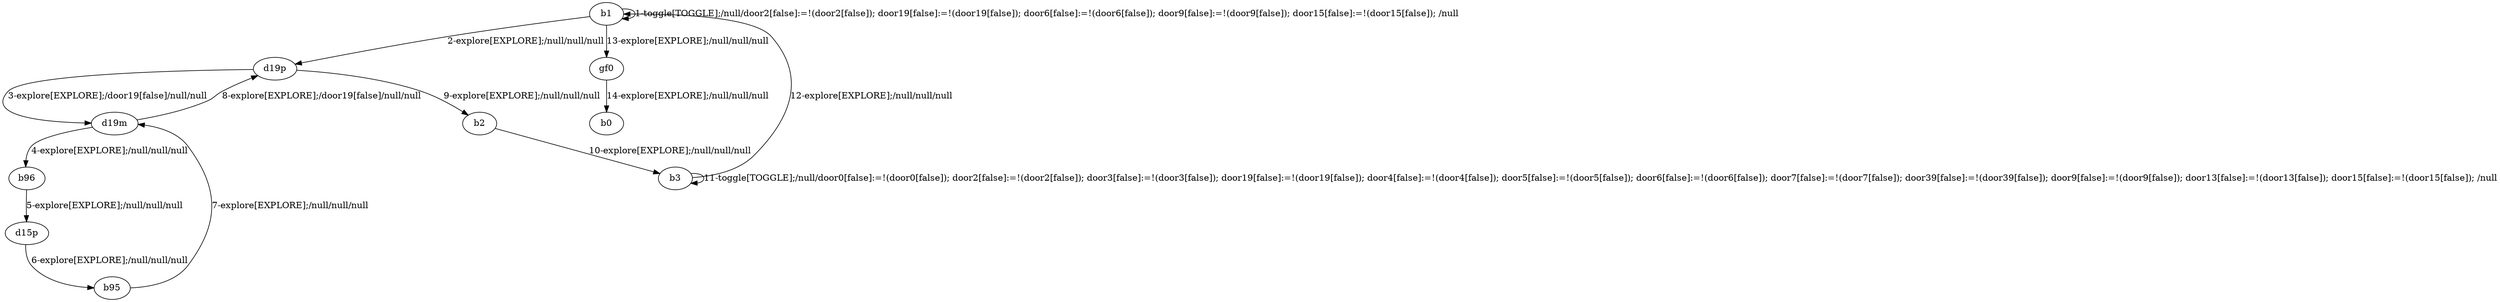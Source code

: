 # Total number of goals covered by this test: 1
# d19m --> d19p

digraph g {
"b1" -> "b1" [label = "1-toggle[TOGGLE];/null/door2[false]:=!(door2[false]); door19[false]:=!(door19[false]); door6[false]:=!(door6[false]); door9[false]:=!(door9[false]); door15[false]:=!(door15[false]); /null"];
"b1" -> "d19p" [label = "2-explore[EXPLORE];/null/null/null"];
"d19p" -> "d19m" [label = "3-explore[EXPLORE];/door19[false]/null/null"];
"d19m" -> "b96" [label = "4-explore[EXPLORE];/null/null/null"];
"b96" -> "d15p" [label = "5-explore[EXPLORE];/null/null/null"];
"d15p" -> "b95" [label = "6-explore[EXPLORE];/null/null/null"];
"b95" -> "d19m" [label = "7-explore[EXPLORE];/null/null/null"];
"d19m" -> "d19p" [label = "8-explore[EXPLORE];/door19[false]/null/null"];
"d19p" -> "b2" [label = "9-explore[EXPLORE];/null/null/null"];
"b2" -> "b3" [label = "10-explore[EXPLORE];/null/null/null"];
"b3" -> "b3" [label = "11-toggle[TOGGLE];/null/door0[false]:=!(door0[false]); door2[false]:=!(door2[false]); door3[false]:=!(door3[false]); door19[false]:=!(door19[false]); door4[false]:=!(door4[false]); door5[false]:=!(door5[false]); door6[false]:=!(door6[false]); door7[false]:=!(door7[false]); door39[false]:=!(door39[false]); door9[false]:=!(door9[false]); door13[false]:=!(door13[false]); door15[false]:=!(door15[false]); /null"];
"b3" -> "b1" [label = "12-explore[EXPLORE];/null/null/null"];
"b1" -> "gf0" [label = "13-explore[EXPLORE];/null/null/null"];
"gf0" -> "b0" [label = "14-explore[EXPLORE];/null/null/null"];
}